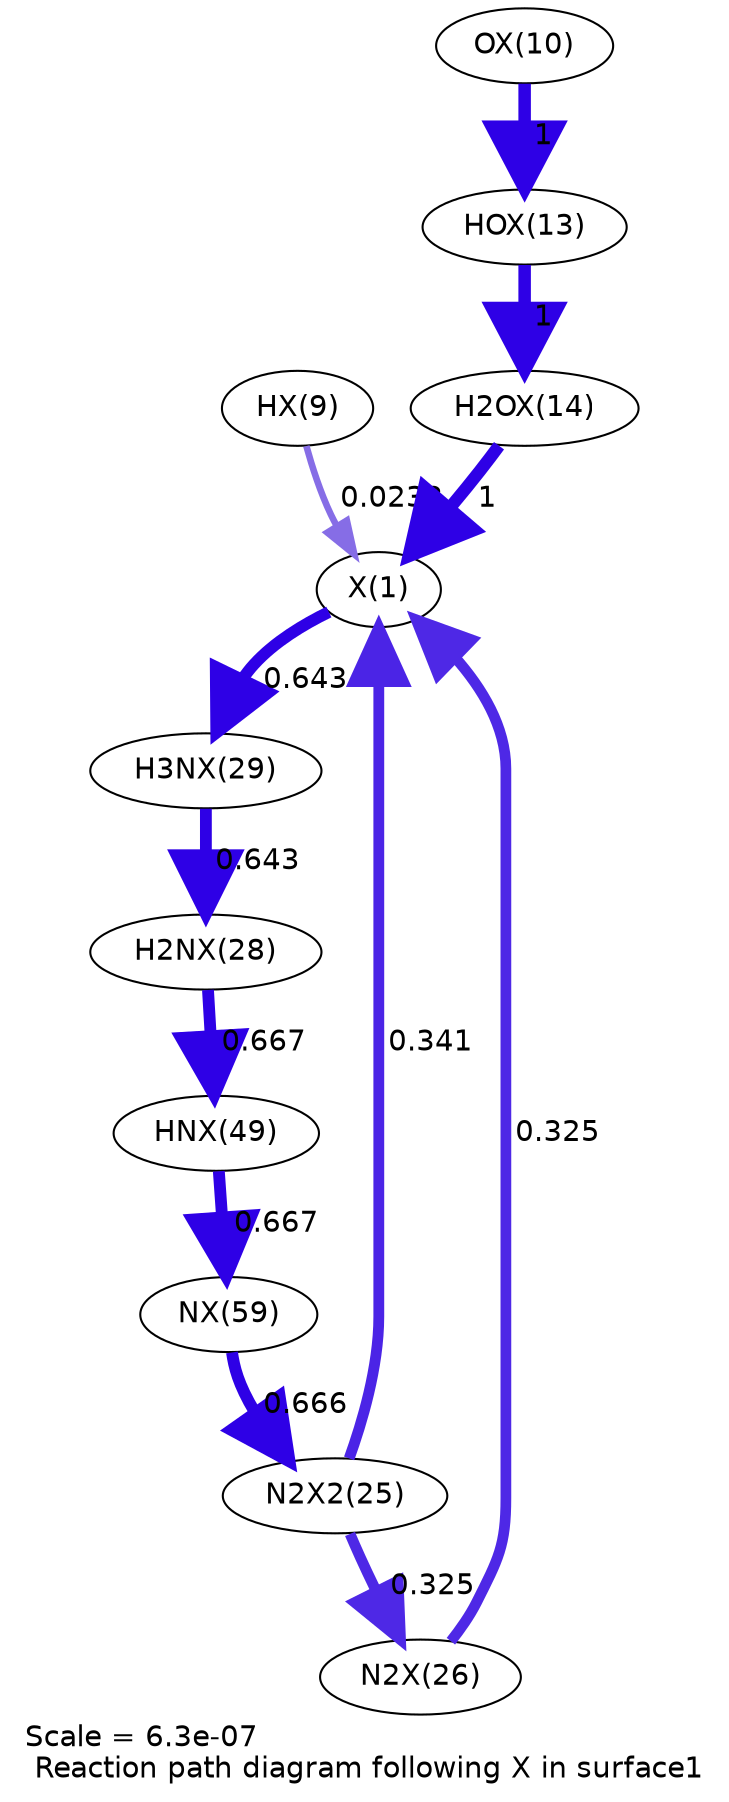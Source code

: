 digraph reaction_paths {
center=1;
s11 -> s20[fontname="Helvetica", penwidth=5.67, arrowsize=2.83, color="0.7, 1.14, 0.9"
, label=" 0.643"];
s12 -> s11[fontname="Helvetica", penwidth=3.16, arrowsize=1.58, color="0.7, 0.523, 0.9"
, label=" 0.0232"];
s15 -> s11[fontname="Helvetica", penwidth=6, arrowsize=3, color="0.7, 1.5, 0.9"
, label=" 1"];
s16 -> s11[fontname="Helvetica", penwidth=5.19, arrowsize=2.59, color="0.7, 0.841, 0.9"
, label=" 0.341"];
s17 -> s11[fontname="Helvetica", penwidth=5.15, arrowsize=2.58, color="0.7, 0.825, 0.9"
, label=" 0.325"];
s20 -> s19[fontname="Helvetica", penwidth=5.67, arrowsize=2.83, color="0.7, 1.14, 0.9"
, label=" 0.643"];
s19 -> s22[fontname="Helvetica", penwidth=5.69, arrowsize=2.85, color="0.7, 1.17, 0.9"
, label=" 0.667"];
s22 -> s23[fontname="Helvetica", penwidth=5.69, arrowsize=2.85, color="0.7, 1.17, 0.9"
, label=" 0.667"];
s13 -> s14[fontname="Helvetica", penwidth=6, arrowsize=3, color="0.7, 1.5, 0.9"
, label=" 1"];
s14 -> s15[fontname="Helvetica", penwidth=6, arrowsize=3, color="0.7, 1.5, 0.9"
, label=" 1"];
s23 -> s16[fontname="Helvetica", penwidth=5.69, arrowsize=2.85, color="0.7, 1.17, 0.9"
, label=" 0.666"];
s16 -> s17[fontname="Helvetica", penwidth=5.15, arrowsize=2.58, color="0.7, 0.825, 0.9"
, label=" 0.325"];
s11 [ fontname="Helvetica", label="X(1)"];
s12 [ fontname="Helvetica", label="HX(9)"];
s13 [ fontname="Helvetica", label="OX(10)"];
s14 [ fontname="Helvetica", label="HOX(13)"];
s15 [ fontname="Helvetica", label="H2OX(14)"];
s16 [ fontname="Helvetica", label="N2X2(25)"];
s17 [ fontname="Helvetica", label="N2X(26)"];
s19 [ fontname="Helvetica", label="H2NX(28)"];
s20 [ fontname="Helvetica", label="H3NX(29)"];
s22 [ fontname="Helvetica", label="HNX(49)"];
s23 [ fontname="Helvetica", label="NX(59)"];
 label = "Scale = 6.3e-07\l Reaction path diagram following X in surface1";
 fontname = "Helvetica";
}

